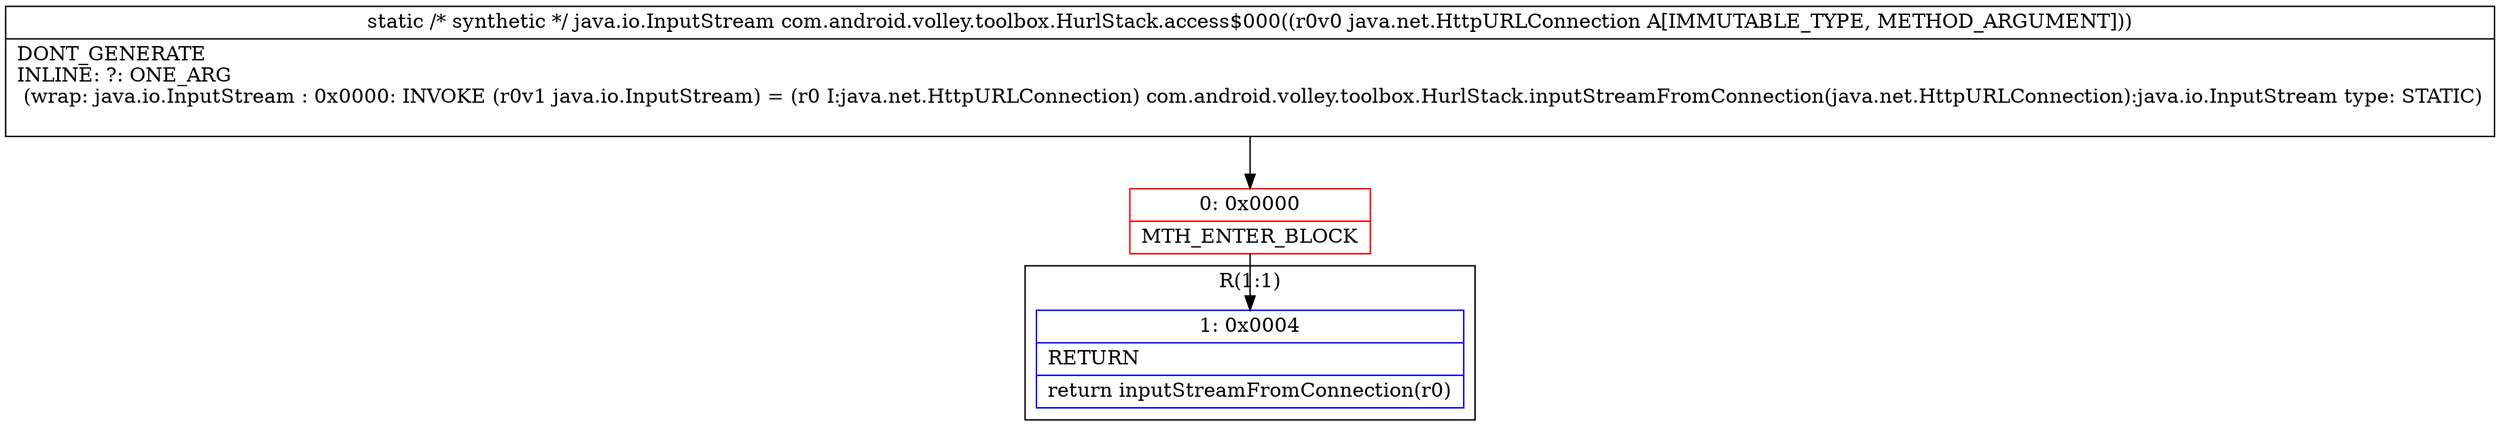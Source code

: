 digraph "CFG forcom.android.volley.toolbox.HurlStack.access$000(Ljava\/net\/HttpURLConnection;)Ljava\/io\/InputStream;" {
subgraph cluster_Region_1402884592 {
label = "R(1:1)";
node [shape=record,color=blue];
Node_1 [shape=record,label="{1\:\ 0x0004|RETURN\l|return inputStreamFromConnection(r0)\l}"];
}
Node_0 [shape=record,color=red,label="{0\:\ 0x0000|MTH_ENTER_BLOCK\l}"];
MethodNode[shape=record,label="{static \/* synthetic *\/ java.io.InputStream com.android.volley.toolbox.HurlStack.access$000((r0v0 java.net.HttpURLConnection A[IMMUTABLE_TYPE, METHOD_ARGUMENT]))  | DONT_GENERATE\lINLINE: ?: ONE_ARG  \l  (wrap: java.io.InputStream : 0x0000: INVOKE  (r0v1 java.io.InputStream) = (r0 I:java.net.HttpURLConnection) com.android.volley.toolbox.HurlStack.inputStreamFromConnection(java.net.HttpURLConnection):java.io.InputStream type: STATIC)\l\l}"];
MethodNode -> Node_0;
Node_0 -> Node_1;
}

